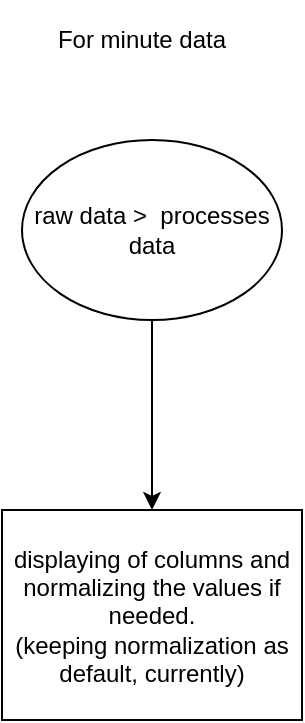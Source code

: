 <mxfile>
    <diagram id="c-vXrTHF5pBIaobFMtrc" name="Page-1">
        <mxGraphModel dx="746" dy="659" grid="1" gridSize="10" guides="1" tooltips="1" connect="1" arrows="1" fold="1" page="1" pageScale="1" pageWidth="850" pageHeight="1100" math="0" shadow="0">
            <root>
                <mxCell id="0"/>
                <mxCell id="1" parent="0"/>
                <mxCell id="2" value="For minute data" style="text;strokeColor=none;align=center;fillColor=none;html=1;verticalAlign=middle;whiteSpace=wrap;rounded=0;" vertex="1" parent="1">
                    <mxGeometry x="330" y="40" width="100" height="40" as="geometry"/>
                </mxCell>
                <mxCell id="5" value="" style="edgeStyle=none;html=1;" edge="1" parent="1" source="3" target="4">
                    <mxGeometry relative="1" as="geometry"/>
                </mxCell>
                <mxCell id="3" value="raw data &amp;gt;&amp;nbsp; processes data" style="ellipse;whiteSpace=wrap;html=1;" vertex="1" parent="1">
                    <mxGeometry x="320" y="110" width="130" height="90" as="geometry"/>
                </mxCell>
                <mxCell id="4" value="displaying of columns and normalizing the values if needed.&lt;br&gt;(keeping normalization as default, currently)" style="whiteSpace=wrap;html=1;" vertex="1" parent="1">
                    <mxGeometry x="310" y="295" width="150" height="105" as="geometry"/>
                </mxCell>
            </root>
        </mxGraphModel>
    </diagram>
</mxfile>
